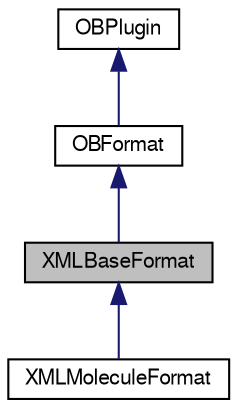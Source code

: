digraph G
{
  edge [fontname="FreeSans",fontsize="10",labelfontname="FreeSans",labelfontsize="10"];
  node [fontname="FreeSans",fontsize="10",shape=record];
  Node1 [label="XMLBaseFormat",height=0.2,width=0.4,color="black", fillcolor="grey75", style="filled" fontcolor="black"];
  Node2 -> Node1 [dir=back,color="midnightblue",fontsize="10",style="solid",fontname="FreeSans"];
  Node2 [label="OBFormat",height=0.2,width=0.4,color="black", fillcolor="white", style="filled",URL="$classOpenBabel_1_1OBFormat.shtml",tooltip="Base class for file formats."];
  Node3 -> Node2 [dir=back,color="midnightblue",fontsize="10",style="solid",fontname="FreeSans"];
  Node3 [label="OBPlugin",height=0.2,width=0.4,color="black", fillcolor="white", style="filled",URL="$classOpenBabel_1_1OBPlugin.shtml",tooltip="Base class for all types of dynamic classes discovered at runtime."];
  Node1 -> Node4 [dir=back,color="midnightblue",fontsize="10",style="solid",fontname="FreeSans"];
  Node4 [label="XMLMoleculeFormat",height=0.2,width=0.4,color="black", fillcolor="white", style="filled",URL="$classOpenBabel_1_1XMLMoleculeFormat.shtml",tooltip="Abstract class for XML formats which represent molecules."];
}
